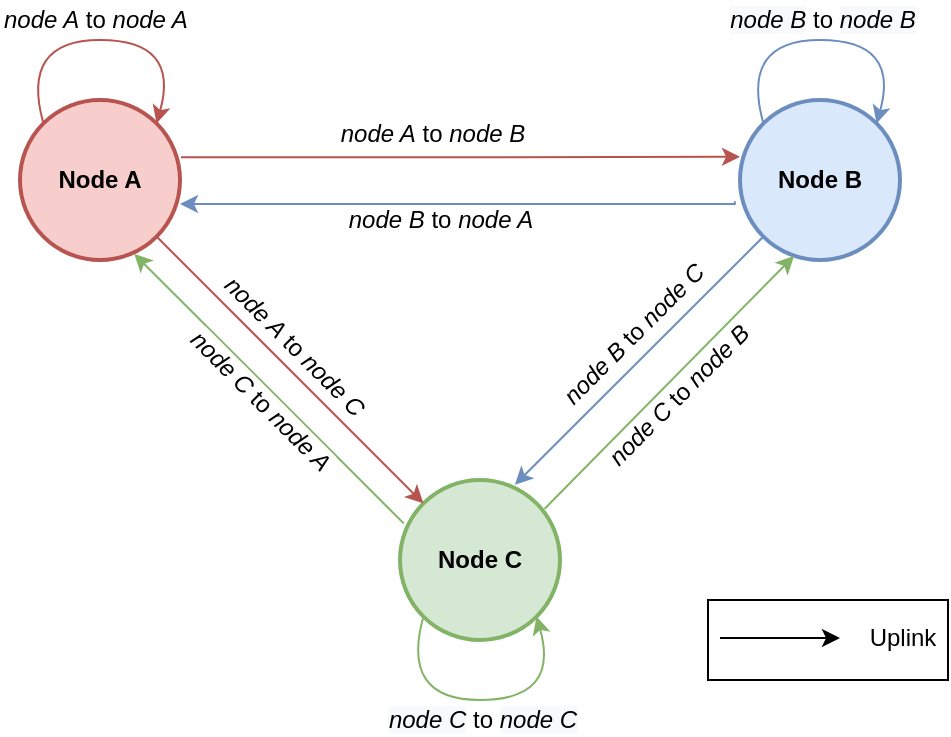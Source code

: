 <mxfile version="11.3.0" type="device" pages="1"><diagram id="mn_h-VmgIxUUvZ_uMjzi" name="Infrastructure"><mxGraphModel dx="1106" dy="1003" grid="1" gridSize="10" guides="1" tooltips="1" connect="1" arrows="1" fold="1" page="1" pageScale="1" pageWidth="1169" pageHeight="827" math="0" shadow="0"><root><mxCell id="qHDD-HGXAqLJIn9AOrrM-0"/><mxCell id="qHDD-HGXAqLJIn9AOrrM-1" parent="qHDD-HGXAqLJIn9AOrrM-0"/><mxCell id="dAyMROpwo9gYnGyuC5GC-4" style="edgeStyle=orthogonalEdgeStyle;rounded=0;orthogonalLoop=1;jettySize=auto;html=1;exitX=1.006;exitY=0.358;exitDx=0;exitDy=0;entryX=0;entryY=0.355;entryDx=0;entryDy=0;exitPerimeter=0;entryPerimeter=0;strokeColor=#B85450;" parent="qHDD-HGXAqLJIn9AOrrM-1" source="dAyMROpwo9gYnGyuC5GC-0" target="dAyMROpwo9gYnGyuC5GC-1" edge="1"><mxGeometry relative="1" as="geometry"/></mxCell><mxCell id="dAyMROpwo9gYnGyuC5GC-5" value="&lt;i&gt;node A&lt;/i&gt;&amp;nbsp;to&amp;nbsp;&lt;i&gt;node B&lt;/i&gt;" style="text;html=1;resizable=0;points=[];align=center;verticalAlign=middle;labelBackgroundColor=#ffffff;strokeColor=#3333FF;" parent="dAyMROpwo9gYnGyuC5GC-4" vertex="1" connectable="0"><mxGeometry x="0.349" relative="1" as="geometry"><mxPoint x="-63" y="-12" as="offset"/></mxGeometry></mxCell><mxCell id="dAyMROpwo9gYnGyuC5GC-0" value="Node A" style="ellipse;whiteSpace=wrap;html=1;aspect=fixed;fontStyle=1;strokeColor=#b85450;fillColor=#f8cecc;strokeWidth=2;" parent="qHDD-HGXAqLJIn9AOrrM-1" vertex="1"><mxGeometry x="120" y="150" width="80" height="80" as="geometry"/></mxCell><mxCell id="dAyMROpwo9gYnGyuC5GC-6" style="edgeStyle=orthogonalEdgeStyle;rounded=0;orthogonalLoop=1;jettySize=auto;html=1;exitX=-0.032;exitY=0.633;exitDx=0;exitDy=0;exitPerimeter=0;fillColor=#66B2FF;strokeColor=#6C8EBF;" parent="qHDD-HGXAqLJIn9AOrrM-1" source="dAyMROpwo9gYnGyuC5GC-1" edge="1"><mxGeometry relative="1" as="geometry"><mxPoint x="200" y="202" as="targetPoint"/><Array as="points"><mxPoint x="478" y="202"/></Array></mxGeometry></mxCell><mxCell id="dAyMROpwo9gYnGyuC5GC-7" value="&lt;i&gt;node B&lt;/i&gt;&amp;nbsp;to&amp;nbsp;&lt;i&gt;node A&lt;/i&gt;" style="text;html=1;resizable=0;points=[];align=center;verticalAlign=middle;labelBackgroundColor=#ffffff;fillColor=#66B2FF;strokeColor=#66B2FF;" parent="dAyMROpwo9gYnGyuC5GC-6" vertex="1" connectable="0"><mxGeometry x="-0.099" y="-2" relative="1" as="geometry"><mxPoint x="-24" y="10" as="offset"/></mxGeometry></mxCell><mxCell id="dAyMROpwo9gYnGyuC5GC-1" value="Node B" style="ellipse;whiteSpace=wrap;html=1;aspect=fixed;fontStyle=1;strokeColor=#6c8ebf;fillColor=#dae8fc;strokeWidth=2;" parent="qHDD-HGXAqLJIn9AOrrM-1" vertex="1"><mxGeometry x="480" y="150" width="80" height="80" as="geometry"/></mxCell><mxCell id="dAyMROpwo9gYnGyuC5GC-2" value="Node C" style="ellipse;whiteSpace=wrap;html=1;aspect=fixed;fontStyle=1;fillColor=#d5e8d4;strokeColor=#82b366;strokeWidth=2;" parent="qHDD-HGXAqLJIn9AOrrM-1" vertex="1"><mxGeometry x="310" y="340" width="80" height="80" as="geometry"/></mxCell><mxCell id="dAyMROpwo9gYnGyuC5GC-10" value="" style="endArrow=classic;html=1;exitX=1;exitY=1;exitDx=0;exitDy=0;entryX=0;entryY=0;entryDx=0;entryDy=0;strokeColor=#B85450;" parent="qHDD-HGXAqLJIn9AOrrM-1" source="dAyMROpwo9gYnGyuC5GC-0" target="dAyMROpwo9gYnGyuC5GC-2" edge="1"><mxGeometry width="50" height="50" relative="1" as="geometry"><mxPoint x="120" y="480" as="sourcePoint"/><mxPoint x="170" y="430" as="targetPoint"/></mxGeometry></mxCell><mxCell id="dAyMROpwo9gYnGyuC5GC-11" value="&lt;i&gt;node A&lt;/i&gt;&amp;nbsp;to&amp;nbsp;&lt;i&gt;node C&lt;/i&gt;" style="text;html=1;resizable=0;points=[];align=center;verticalAlign=middle;labelBackgroundColor=#ffffff;rotation=45;" parent="dAyMROpwo9gYnGyuC5GC-10" vertex="1" connectable="0"><mxGeometry x="-0.361" y="2" relative="1" as="geometry"><mxPoint x="24.5" y="13" as="offset"/></mxGeometry></mxCell><mxCell id="dAyMROpwo9gYnGyuC5GC-12" value="" style="endArrow=classic;html=1;entryX=0.714;entryY=0.962;entryDx=0;entryDy=0;entryPerimeter=0;exitX=0.023;exitY=0.271;exitDx=0;exitDy=0;exitPerimeter=0;strokeColor=#82B366;" parent="qHDD-HGXAqLJIn9AOrrM-1" source="dAyMROpwo9gYnGyuC5GC-2" target="dAyMROpwo9gYnGyuC5GC-0" edge="1"><mxGeometry width="50" height="50" relative="1" as="geometry"><mxPoint x="120" y="490" as="sourcePoint"/><mxPoint x="170" y="440" as="targetPoint"/></mxGeometry></mxCell><mxCell id="dAyMROpwo9gYnGyuC5GC-13" value="&lt;i&gt;node C&lt;/i&gt;&amp;nbsp;to&amp;nbsp;&lt;i&gt;node A&lt;/i&gt;" style="text;html=1;resizable=0;points=[];align=center;verticalAlign=middle;labelBackgroundColor=#ffffff;rotation=45;strokeColor=#33FF33;" parent="dAyMROpwo9gYnGyuC5GC-12" vertex="1" connectable="0"><mxGeometry x="-0.378" y="1" relative="1" as="geometry"><mxPoint x="-29.5" y="-20.5" as="offset"/></mxGeometry></mxCell><mxCell id="dAyMROpwo9gYnGyuC5GC-14" value="" style="endArrow=classic;html=1;strokeColor=#82B366;exitX=0.904;exitY=0.18;exitDx=0;exitDy=0;exitPerimeter=0;" parent="qHDD-HGXAqLJIn9AOrrM-1" source="dAyMROpwo9gYnGyuC5GC-2" edge="1"><mxGeometry width="50" height="50" relative="1" as="geometry"><mxPoint x="383" y="352" as="sourcePoint"/><mxPoint x="507" y="228" as="targetPoint"/></mxGeometry></mxCell><mxCell id="dAyMROpwo9gYnGyuC5GC-16" value="&lt;i&gt;node C&lt;/i&gt;&amp;nbsp;to&amp;nbsp;&lt;i&gt;node B&lt;/i&gt;" style="text;html=1;resizable=0;points=[];align=center;verticalAlign=middle;labelBackgroundColor=#ffffff;rotation=-45;strokeColor=#33FF33;" parent="dAyMROpwo9gYnGyuC5GC-14" vertex="1" connectable="0"><mxGeometry x="0.081" relative="1" as="geometry"><mxPoint x="-1" y="11.5" as="offset"/></mxGeometry></mxCell><mxCell id="dAyMROpwo9gYnGyuC5GC-15" value="" style="endArrow=classic;html=1;entryX=0.718;entryY=0.03;entryDx=0;entryDy=0;exitX=0;exitY=1;exitDx=0;exitDy=0;strokeColor=#6C8EBF;entryPerimeter=0;" parent="qHDD-HGXAqLJIn9AOrrM-1" source="dAyMROpwo9gYnGyuC5GC-1" target="dAyMROpwo9gYnGyuC5GC-2" edge="1"><mxGeometry width="50" height="50" relative="1" as="geometry"><mxPoint x="120" y="490" as="sourcePoint"/><mxPoint x="170" y="440" as="targetPoint"/></mxGeometry></mxCell><mxCell id="dAyMROpwo9gYnGyuC5GC-17" value="&lt;i&gt;node B&lt;/i&gt;&amp;nbsp;to&amp;nbsp;&lt;i&gt;node C&lt;/i&gt;" style="text;html=1;resizable=0;points=[];align=center;verticalAlign=middle;labelBackgroundColor=#ffffff;rotation=-45;" parent="dAyMROpwo9gYnGyuC5GC-15" vertex="1" connectable="0"><mxGeometry x="-0.202" y="1" relative="1" as="geometry"><mxPoint x="-16" y="-1" as="offset"/></mxGeometry></mxCell><mxCell id="A2RCudI8KqrF24zmIAfT-0" value="" style="curved=1;endArrow=classic;html=1;exitX=0;exitY=0;exitDx=0;exitDy=0;entryX=1;entryY=0;entryDx=0;entryDy=0;strokeColor=#B85450;elbow=vertical;" parent="qHDD-HGXAqLJIn9AOrrM-1" source="dAyMROpwo9gYnGyuC5GC-0" target="dAyMROpwo9gYnGyuC5GC-0" edge="1"><mxGeometry width="50" height="50" relative="1" as="geometry"><mxPoint x="95" y="100" as="sourcePoint"/><mxPoint x="145" y="50" as="targetPoint"/><Array as="points"><mxPoint x="120" y="120"/><mxPoint x="200" y="120"/></Array></mxGeometry></mxCell><mxCell id="A2RCudI8KqrF24zmIAfT-1" value="&lt;i style=&quot;text-align: center&quot;&gt;node A&lt;/i&gt;&lt;span style=&quot;text-align: center ; background-color: rgb(255 , 255 , 255)&quot;&gt;&amp;nbsp;to&amp;nbsp;&lt;/span&gt;&lt;i style=&quot;text-align: center&quot;&gt;node A&lt;/i&gt;" style="text;html=1;resizable=0;points=[];autosize=1;align=left;verticalAlign=top;spacingTop=-4;" parent="qHDD-HGXAqLJIn9AOrrM-1" vertex="1"><mxGeometry x="110" y="100" width="110" height="20" as="geometry"/></mxCell><mxCell id="A2RCudI8KqrF24zmIAfT-2" value="" style="curved=1;endArrow=classic;html=1;exitX=0;exitY=0;exitDx=0;exitDy=0;entryX=1;entryY=0;entryDx=0;entryDy=0;strokeColor=#6C8EBF;elbow=vertical;" parent="qHDD-HGXAqLJIn9AOrrM-1" edge="1"><mxGeometry width="50" height="50" relative="1" as="geometry"><mxPoint x="491.716" y="161.716" as="sourcePoint"/><mxPoint x="548.284" y="161.716" as="targetPoint"/><Array as="points"><mxPoint x="480" y="120"/><mxPoint x="560" y="120"/></Array></mxGeometry></mxCell><mxCell id="A2RCudI8KqrF24zmIAfT-3" value="&lt;i style=&quot;background-color: rgb(248 , 249 , 250)&quot;&gt;node B&lt;/i&gt;&amp;nbsp;to&amp;nbsp;&lt;i style=&quot;background-color: rgb(248 , 249 , 250)&quot;&gt;node B&lt;/i&gt;" style="text;html=1;resizable=0;points=[];align=center;verticalAlign=middle;labelBackgroundColor=#ffffff;" parent="A2RCudI8KqrF24zmIAfT-2" vertex="1" connectable="0"><mxGeometry x="0.096" y="-1" relative="1" as="geometry"><mxPoint x="-7.5" y="-11" as="offset"/></mxGeometry></mxCell><mxCell id="A2RCudI8KqrF24zmIAfT-4" value="" style="curved=1;endArrow=classic;html=1;exitX=0;exitY=1;exitDx=0;exitDy=0;entryX=1;entryY=1;entryDx=0;entryDy=0;strokeColor=#82B366;elbow=vertical;" parent="qHDD-HGXAqLJIn9AOrrM-1" source="dAyMROpwo9gYnGyuC5GC-2" target="dAyMROpwo9gYnGyuC5GC-2" edge="1"><mxGeometry width="50" height="50" relative="1" as="geometry"><mxPoint x="321.716" y="471.716" as="sourcePoint"/><mxPoint x="378.284" y="471.716" as="targetPoint"/><Array as="points"><mxPoint x="310" y="450"/><mxPoint x="390" y="450"/></Array></mxGeometry></mxCell><mxCell id="A2RCudI8KqrF24zmIAfT-5" value="&lt;i style=&quot;background-color: rgb(248 , 249 , 250)&quot;&gt;node C&lt;/i&gt;&amp;nbsp;to&amp;nbsp;&lt;i style=&quot;background-color: rgb(248 , 249 , 250)&quot;&gt;node C&lt;br&gt;&lt;/i&gt;" style="text;html=1;resizable=0;points=[];align=center;verticalAlign=middle;labelBackgroundColor=#ffffff;" parent="A2RCudI8KqrF24zmIAfT-4" vertex="1" connectable="0"><mxGeometry x="0.096" y="-1" relative="1" as="geometry"><mxPoint x="-7.5" y="9" as="offset"/></mxGeometry></mxCell><mxCell id="iT3jyRp1_KoYflDJl6ke-0" value="" style="group" vertex="1" connectable="0" parent="qHDD-HGXAqLJIn9AOrrM-1"><mxGeometry x="464" y="400" width="120" height="40" as="geometry"/></mxCell><mxCell id="A2RCudI8KqrF24zmIAfT-6" value="" style="endArrow=classic;html=1;" parent="iT3jyRp1_KoYflDJl6ke-0" edge="1"><mxGeometry width="50" height="50" relative="1" as="geometry"><mxPoint x="6" y="19" as="sourcePoint"/><mxPoint x="66" y="19" as="targetPoint"/></mxGeometry></mxCell><mxCell id="A2RCudI8KqrF24zmIAfT-7" value="Uplink" style="text;html=1;resizable=0;points=[];align=center;verticalAlign=middle;labelBackgroundColor=#ffffff;" parent="A2RCudI8KqrF24zmIAfT-6" vertex="1" connectable="0"><mxGeometry x="-0.62" y="-1" relative="1" as="geometry"><mxPoint x="79" y="-1" as="offset"/></mxGeometry></mxCell><mxCell id="A2RCudI8KqrF24zmIAfT-11" value="" style="rounded=0;whiteSpace=wrap;html=1;fillColor=none;" parent="iT3jyRp1_KoYflDJl6ke-0" vertex="1"><mxGeometry width="120" height="40" as="geometry"/></mxCell></root></mxGraphModel></diagram></mxfile>